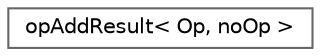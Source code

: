 digraph "Graphical Class Hierarchy"
{
 // LATEX_PDF_SIZE
  bgcolor="transparent";
  edge [fontname=Helvetica,fontsize=10,labelfontname=Helvetica,labelfontsize=10];
  node [fontname=Helvetica,fontsize=10,shape=box,height=0.2,width=0.4];
  rankdir="LR";
  Node0 [id="Node000000",label="opAddResult\< Op, noOp \>",height=0.2,width=0.4,color="grey40", fillcolor="white", style="filled",URL="$classFoam_1_1cut_1_1opAddResult_3_01Op_00_01noOp_01_4.html",tooltip=" "];
}
